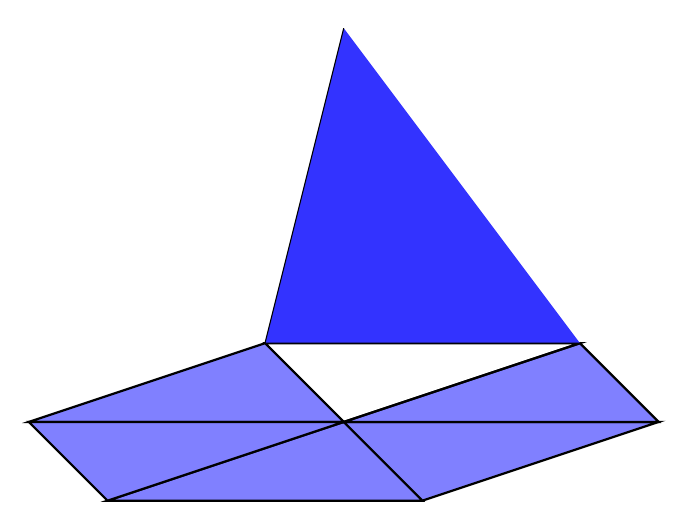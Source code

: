 \begin{tikzpicture}

% Define coordinates for vertices
\coordinate (A) at (0,0);
\coordinate (B) at (4,0);
\coordinate (C) at (7,1);
\coordinate (D) at (6,2);
\coordinate (E) at (2,2);
\coordinate (F) at (-1,1);
\coordinate (P) at (3,1);
\coordinate (Q) at (3,6);

% Draw triangles
\draw[thick,fill={blue!50}] (A) -- (B) -- (P) -- cycle;
\draw[thick,fill={blue!50}] (B) -- (C) -- (P) -- cycle;
\draw[thick,fill={blue!50}] (C) -- (D) -- (P) -- cycle;
\draw[thick] (D) -- (E) -- (P) -- cycle;
\draw[thick,fill={blue!50}] (E) -- (F) -- (P) -- cycle;
\draw[thick,fill={blue!50}] (F) -- (A) -- (P) -- cycle;

% Draw the shape function
\draw[fill={blue!80}] (D) -- (E) -- (Q);


\end{tikzpicture}

%%% Local Variables:
%%% mode: latex
%%% TeX-master: "linear-hat"
%%% End:
